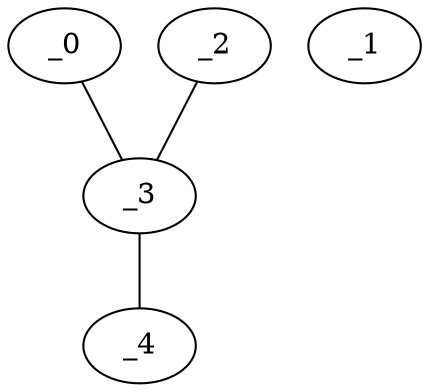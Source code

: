 graph MP1_0115 {
	_0	 [x="1.53111",
		y="1.63773"];
	_3	 [x="0.51",
		y=3];
	_0 -- _3;
	_1	 [x="2.47807",
		y="0.611146"];
	_2	 [x="0.576187",
		y="0.436569"];
	_2 -- _3;
	_4	 [x="2.28206",
		y="2.31725"];
	_3 -- _4;
}
